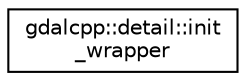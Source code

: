digraph "Graphical Class Hierarchy"
{
 // LATEX_PDF_SIZE
  edge [fontname="Helvetica",fontsize="10",labelfontname="Helvetica",labelfontsize="10"];
  node [fontname="Helvetica",fontsize="10",shape=record];
  rankdir="LR";
  Node0 [label="gdalcpp::detail::init\l_wrapper",height=0.2,width=0.4,color="black", fillcolor="white", style="filled",URL="$structgdalcpp_1_1detail_1_1init__wrapper.html",tooltip=" "];
}
